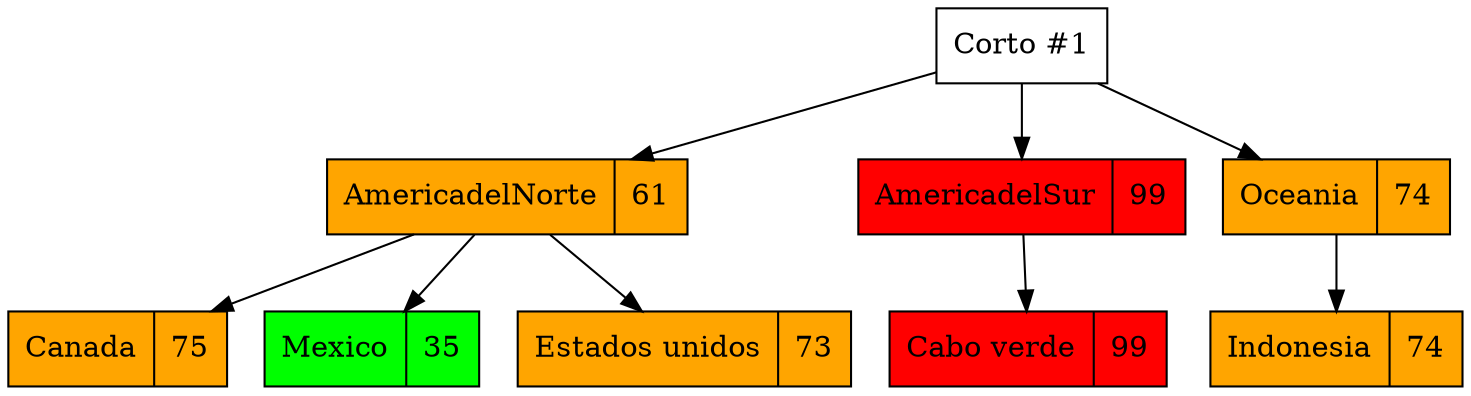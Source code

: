 digraph G {
  "Corto #1" [shape=box];
  "Corto #1" -> "AmericadelNorte";
  "Canada" [style=filled, fillcolor="orange"];
  "Canada" [shape=record, label="Canada|75"];
  "AmericadelNorte" -> "Canada";
  "Mexico" [style=filled, fillcolor="green"];
  "Mexico" [shape=record, label="Mexico|35"];
  "AmericadelNorte" -> "Mexico";
  "Estados unidos" [style=filled, fillcolor="orange"];
  "Estados unidos" [shape=record, label="Estados unidos|73"];
  "AmericadelNorte" -> "Estados unidos";
  "AmericadelNorte" [shape=record, label="AmericadelNorte|61"];
  "AmericadelNorte" [style=filled, fillcolor="orange"];
  "Corto #1" -> "AmericadelSur";
  "Cabo verde" [style=filled, fillcolor="red"];
  "Cabo verde" [shape=record, label="Cabo verde|99"];
  "AmericadelSur" -> "Cabo verde";
  "AmericadelSur" [shape=record, label="AmericadelSur|99"];
  "AmericadelSur" [style=filled, fillcolor="red"];
  "Corto #1" -> "Oceania";
  "Indonesia" [style=filled, fillcolor="orange"];
  "Indonesia" [shape=record, label="Indonesia|74"];
  "Oceania" -> "Indonesia";
  "Oceania" [shape=record, label="Oceania|74"];
  "Oceania" [style=filled, fillcolor="orange"];
}
